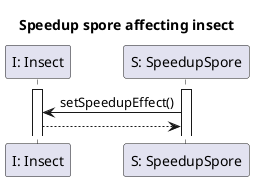 @startuml InsectSpeedUp

title Speedup spore affecting insect

participant "I: Insect" as I
participant "S: SpeedupSpore" as Sp

activate I
activate Sp

Sp -> I : setSpeedupEffect()
I --> Sp

@enduml